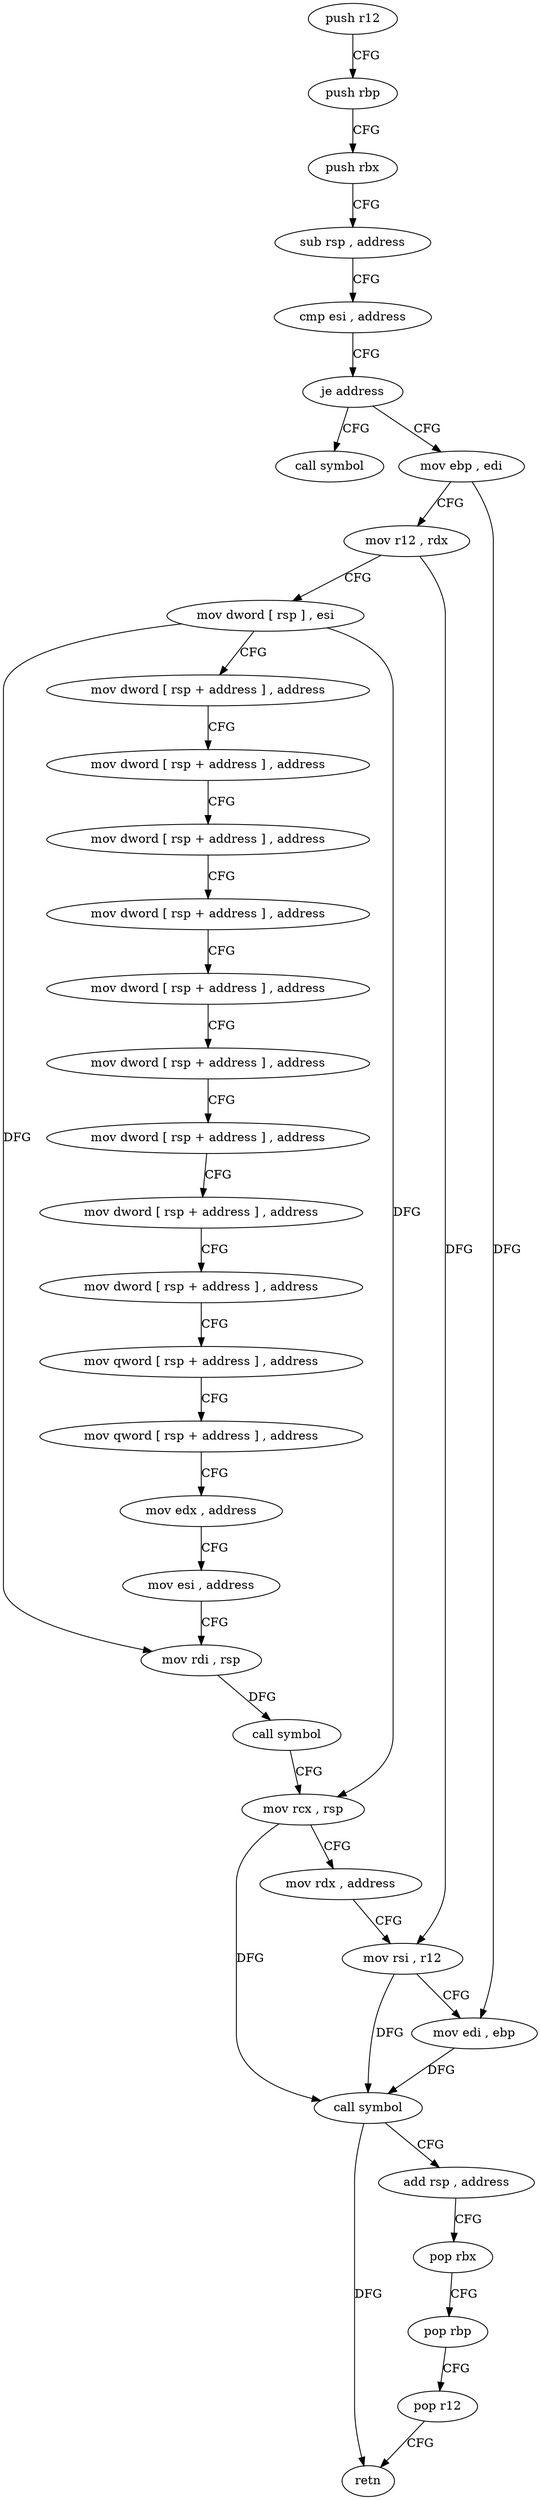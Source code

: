 digraph "func" {
"4228868" [label = "push r12" ]
"4228870" [label = "push rbp" ]
"4228871" [label = "push rbx" ]
"4228872" [label = "sub rsp , address" ]
"4228876" [label = "cmp esi , address" ]
"4228879" [label = "je address" ]
"4229030" [label = "call symbol" ]
"4228885" [label = "mov ebp , edi" ]
"4228887" [label = "mov r12 , rdx" ]
"4228890" [label = "mov dword [ rsp ] , esi" ]
"4228893" [label = "mov dword [ rsp + address ] , address" ]
"4228901" [label = "mov dword [ rsp + address ] , address" ]
"4228909" [label = "mov dword [ rsp + address ] , address" ]
"4228917" [label = "mov dword [ rsp + address ] , address" ]
"4228925" [label = "mov dword [ rsp + address ] , address" ]
"4228933" [label = "mov dword [ rsp + address ] , address" ]
"4228941" [label = "mov dword [ rsp + address ] , address" ]
"4228949" [label = "mov dword [ rsp + address ] , address" ]
"4228957" [label = "mov dword [ rsp + address ] , address" ]
"4228965" [label = "mov qword [ rsp + address ] , address" ]
"4228974" [label = "mov qword [ rsp + address ] , address" ]
"4228983" [label = "mov edx , address" ]
"4228988" [label = "mov esi , address" ]
"4228993" [label = "mov rdi , rsp" ]
"4228996" [label = "call symbol" ]
"4229001" [label = "mov rcx , rsp" ]
"4229004" [label = "mov rdx , address" ]
"4229011" [label = "mov rsi , r12" ]
"4229014" [label = "mov edi , ebp" ]
"4229016" [label = "call symbol" ]
"4229021" [label = "add rsp , address" ]
"4229025" [label = "pop rbx" ]
"4229026" [label = "pop rbp" ]
"4229027" [label = "pop r12" ]
"4229029" [label = "retn" ]
"4228868" -> "4228870" [ label = "CFG" ]
"4228870" -> "4228871" [ label = "CFG" ]
"4228871" -> "4228872" [ label = "CFG" ]
"4228872" -> "4228876" [ label = "CFG" ]
"4228876" -> "4228879" [ label = "CFG" ]
"4228879" -> "4229030" [ label = "CFG" ]
"4228879" -> "4228885" [ label = "CFG" ]
"4228885" -> "4228887" [ label = "CFG" ]
"4228885" -> "4229014" [ label = "DFG" ]
"4228887" -> "4228890" [ label = "CFG" ]
"4228887" -> "4229011" [ label = "DFG" ]
"4228890" -> "4228893" [ label = "CFG" ]
"4228890" -> "4228993" [ label = "DFG" ]
"4228890" -> "4229001" [ label = "DFG" ]
"4228893" -> "4228901" [ label = "CFG" ]
"4228901" -> "4228909" [ label = "CFG" ]
"4228909" -> "4228917" [ label = "CFG" ]
"4228917" -> "4228925" [ label = "CFG" ]
"4228925" -> "4228933" [ label = "CFG" ]
"4228933" -> "4228941" [ label = "CFG" ]
"4228941" -> "4228949" [ label = "CFG" ]
"4228949" -> "4228957" [ label = "CFG" ]
"4228957" -> "4228965" [ label = "CFG" ]
"4228965" -> "4228974" [ label = "CFG" ]
"4228974" -> "4228983" [ label = "CFG" ]
"4228983" -> "4228988" [ label = "CFG" ]
"4228988" -> "4228993" [ label = "CFG" ]
"4228993" -> "4228996" [ label = "DFG" ]
"4228996" -> "4229001" [ label = "CFG" ]
"4229001" -> "4229004" [ label = "CFG" ]
"4229001" -> "4229016" [ label = "DFG" ]
"4229004" -> "4229011" [ label = "CFG" ]
"4229011" -> "4229014" [ label = "CFG" ]
"4229011" -> "4229016" [ label = "DFG" ]
"4229014" -> "4229016" [ label = "DFG" ]
"4229016" -> "4229021" [ label = "CFG" ]
"4229016" -> "4229029" [ label = "DFG" ]
"4229021" -> "4229025" [ label = "CFG" ]
"4229025" -> "4229026" [ label = "CFG" ]
"4229026" -> "4229027" [ label = "CFG" ]
"4229027" -> "4229029" [ label = "CFG" ]
}

